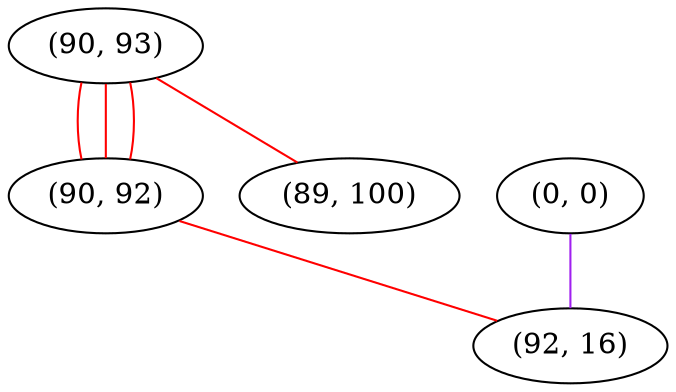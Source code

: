 graph "" {
"(90, 93)";
"(0, 0)";
"(90, 92)";
"(89, 100)";
"(92, 16)";
"(90, 93)" -- "(90, 92)"  [color=red, key=0, weight=1];
"(90, 93)" -- "(90, 92)"  [color=red, key=1, weight=1];
"(90, 93)" -- "(90, 92)"  [color=red, key=2, weight=1];
"(90, 93)" -- "(89, 100)"  [color=red, key=0, weight=1];
"(0, 0)" -- "(92, 16)"  [color=purple, key=0, weight=4];
"(90, 92)" -- "(92, 16)"  [color=red, key=0, weight=1];
}
